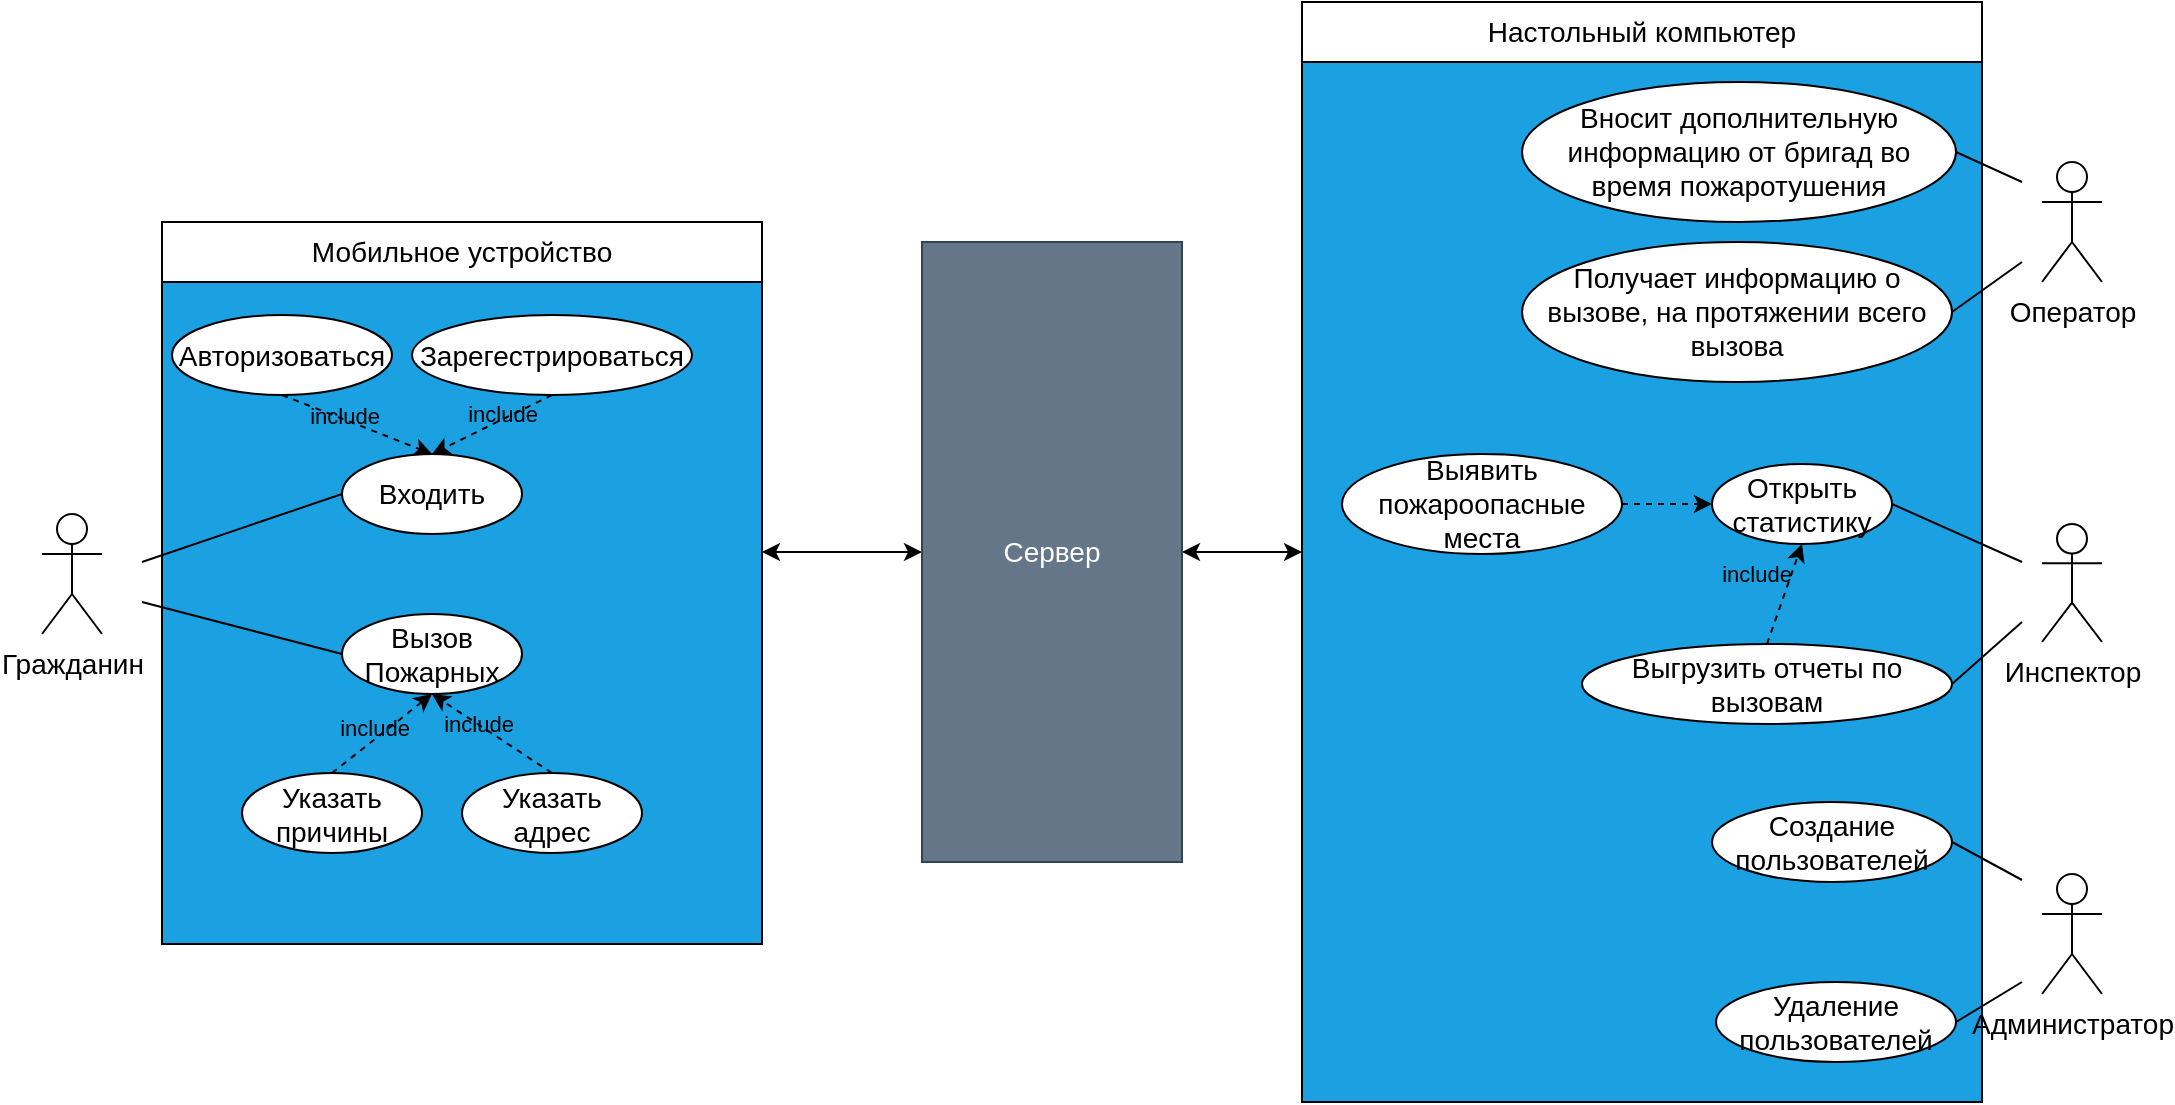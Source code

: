 <mxfile version="17.2.1" type="device"><diagram id="o94YHucLOawZnVTJx4kV" name="Страница 1"><mxGraphModel dx="1034" dy="1822" grid="1" gridSize="10" guides="1" tooltips="1" connect="1" arrows="1" fold="1" page="1" pageScale="1" pageWidth="827" pageHeight="1169" math="0" shadow="0"><root><mxCell id="0"/><mxCell id="1" parent="0"/><mxCell id="F9sBcK5pSNc9NQep7Z6I-8" style="edgeStyle=orthogonalEdgeStyle;rounded=0;orthogonalLoop=1;jettySize=auto;html=1;entryX=0;entryY=0.5;entryDx=0;entryDy=0;startArrow=classic;startFill=1;fontSize=14;" parent="1" source="F9sBcK5pSNc9NQep7Z6I-5" target="F9sBcK5pSNc9NQep7Z6I-4" edge="1"><mxGeometry relative="1" as="geometry"><Array as="points"><mxPoint x="410" y="-805"/><mxPoint x="410" y="-805"/></Array></mxGeometry></mxCell><mxCell id="F9sBcK5pSNc9NQep7Z6I-5" value="" style="rounded=0;whiteSpace=wrap;html=1;fillColor=#1ba1e2;fontColor=#ffffff;strokeColor=#000000;fontSize=14;" parent="1" vertex="1"><mxGeometry x="90" y="-969" width="300" height="360" as="geometry"/></mxCell><mxCell id="F9sBcK5pSNc9NQep7Z6I-3" value="" style="rounded=0;whiteSpace=wrap;html=1;fillColor=#1ba1e2;fontColor=#ffffff;strokeColor=#000000;fontSize=14;" parent="1" vertex="1"><mxGeometry x="660" y="-1080" width="340" height="550" as="geometry"/></mxCell><mxCell id="mqY6fcJbKHWLycq7MiPL-1" value="Гражданин" style="shape=umlActor;verticalLabelPosition=bottom;verticalAlign=top;html=1;fontSize=14;" parent="1" vertex="1"><mxGeometry x="30" y="-824" width="30" height="60" as="geometry"/></mxCell><mxCell id="mqY6fcJbKHWLycq7MiPL-3" value="Входить" style="ellipse;whiteSpace=wrap;html=1;fontSize=14;" parent="1" vertex="1"><mxGeometry x="180" y="-854" width="90" height="40" as="geometry"/></mxCell><mxCell id="mqY6fcJbKHWLycq7MiPL-5" value="Вызов Пожарных" style="ellipse;whiteSpace=wrap;html=1;fontSize=14;" parent="1" vertex="1"><mxGeometry x="180" y="-774" width="90" height="40" as="geometry"/></mxCell><mxCell id="mqY6fcJbKHWLycq7MiPL-8" value="" style="endArrow=none;html=1;rounded=0;entryX=0;entryY=0.5;entryDx=0;entryDy=0;fontSize=14;" parent="1" target="mqY6fcJbKHWLycq7MiPL-3" edge="1"><mxGeometry width="50" height="50" relative="1" as="geometry"><mxPoint x="80" y="-800" as="sourcePoint"/><mxPoint x="400" y="-873.5" as="targetPoint"/></mxGeometry></mxCell><mxCell id="mqY6fcJbKHWLycq7MiPL-9" value="" style="endArrow=none;html=1;rounded=0;entryX=0;entryY=0.5;entryDx=0;entryDy=0;fontSize=14;" parent="1" target="mqY6fcJbKHWLycq7MiPL-5" edge="1"><mxGeometry width="50" height="50" relative="1" as="geometry"><mxPoint x="80" y="-780" as="sourcePoint"/><mxPoint x="100" y="-838" as="targetPoint"/></mxGeometry></mxCell><mxCell id="mqY6fcJbKHWLycq7MiPL-12" value="Авторизоваться" style="ellipse;whiteSpace=wrap;html=1;fontSize=14;" parent="1" vertex="1"><mxGeometry x="95" y="-923.5" width="110" height="40" as="geometry"/></mxCell><mxCell id="mqY6fcJbKHWLycq7MiPL-13" value="Зарегестрироваться" style="ellipse;whiteSpace=wrap;html=1;fontSize=14;" parent="1" vertex="1"><mxGeometry x="215" y="-923.5" width="140" height="40" as="geometry"/></mxCell><mxCell id="mqY6fcJbKHWLycq7MiPL-15" value="" style="endArrow=classic;html=1;rounded=0;exitX=0.5;exitY=1;exitDx=0;exitDy=0;entryX=0.5;entryY=0;entryDx=0;entryDy=0;dashed=1;endFill=1;fontSize=14;" parent="1" source="mqY6fcJbKHWLycq7MiPL-12" target="mqY6fcJbKHWLycq7MiPL-3" edge="1"><mxGeometry width="50" height="50" relative="1" as="geometry"><mxPoint x="475" y="-823.5" as="sourcePoint"/><mxPoint x="455" y="-833.5" as="targetPoint"/></mxGeometry></mxCell><mxCell id="G5s0HXTjqZBqD9w-4RqX-3" value="include" style="edgeLabel;html=1;align=center;verticalAlign=middle;resizable=0;points=[];fontSize=11;labelBackgroundColor=none;" parent="mqY6fcJbKHWLycq7MiPL-15" vertex="1" connectable="0"><mxGeometry x="-0.382" relative="1" as="geometry"><mxPoint x="7" y="1" as="offset"/></mxGeometry></mxCell><mxCell id="mqY6fcJbKHWLycq7MiPL-17" value="include" style="endArrow=classic;html=1;rounded=0;dashed=1;entryX=0.5;entryY=0;entryDx=0;entryDy=0;exitX=0.5;exitY=1;exitDx=0;exitDy=0;endFill=1;fontSize=11;labelBackgroundColor=none;" parent="1" source="mqY6fcJbKHWLycq7MiPL-13" target="mqY6fcJbKHWLycq7MiPL-3" edge="1"><mxGeometry x="-0.21" y="-3" width="50" height="50" relative="1" as="geometry"><mxPoint x="545" y="-493.5" as="sourcePoint"/><mxPoint x="595" y="-543.5" as="targetPoint"/><mxPoint as="offset"/></mxGeometry></mxCell><mxCell id="mqY6fcJbKHWLycq7MiPL-18" value="Указать адрес" style="ellipse;whiteSpace=wrap;html=1;fontSize=14;" parent="1" vertex="1"><mxGeometry x="240" y="-694.5" width="90" height="40" as="geometry"/></mxCell><mxCell id="mqY6fcJbKHWLycq7MiPL-19" value="Указать причины" style="ellipse;whiteSpace=wrap;html=1;fontSize=14;" parent="1" vertex="1"><mxGeometry x="130" y="-694.5" width="90" height="40" as="geometry"/></mxCell><mxCell id="mqY6fcJbKHWLycq7MiPL-22" value="" style="endArrow=classic;html=1;rounded=0;dashed=1;exitX=0.5;exitY=0;exitDx=0;exitDy=0;entryX=0.5;entryY=1;entryDx=0;entryDy=0;fontSize=14;" parent="1" source="mqY6fcJbKHWLycq7MiPL-18" target="mqY6fcJbKHWLycq7MiPL-5" edge="1"><mxGeometry width="50" height="50" relative="1" as="geometry"><mxPoint x="310" y="-564" as="sourcePoint"/><mxPoint x="385" y="-590.5" as="targetPoint"/></mxGeometry></mxCell><mxCell id="G5s0HXTjqZBqD9w-4RqX-1" value="include" style="edgeLabel;html=1;align=center;verticalAlign=middle;resizable=0;points=[];fontSize=11;labelBackgroundColor=none;" parent="mqY6fcJbKHWLycq7MiPL-22" vertex="1" connectable="0"><mxGeometry x="-0.456" y="1" relative="1" as="geometry"><mxPoint x="-20" y="-15" as="offset"/></mxGeometry></mxCell><mxCell id="mqY6fcJbKHWLycq7MiPL-23" value="&lt;span style=&quot;color: rgb(0, 0, 0); font-family: helvetica; font-size: 11px; font-style: normal; font-weight: 400; letter-spacing: normal; text-align: center; text-indent: 0px; text-transform: none; word-spacing: 0px; display: inline; float: none;&quot;&gt;include&lt;/span&gt;" style="endArrow=classic;html=1;rounded=0;dashed=1;exitX=0.5;exitY=0;exitDx=0;exitDy=0;entryX=0.5;entryY=1;entryDx=0;entryDy=0;fontSize=11;labelBackgroundColor=none;" parent="1" source="mqY6fcJbKHWLycq7MiPL-19" target="mqY6fcJbKHWLycq7MiPL-5" edge="1"><mxGeometry x="-0.043" y="4" width="50" height="50" relative="1" as="geometry"><mxPoint x="293.18" y="-474" as="sourcePoint"/><mxPoint x="250" y="-590.5" as="targetPoint"/><mxPoint as="offset"/></mxGeometry></mxCell><mxCell id="mqY6fcJbKHWLycq7MiPL-29" value="Администратор&lt;br style=&quot;font-size: 14px;&quot;&gt;" style="shape=umlActor;verticalLabelPosition=bottom;verticalAlign=top;html=1;fontSize=14;" parent="1" vertex="1"><mxGeometry x="1030" y="-644" width="30" height="60" as="geometry"/></mxCell><mxCell id="mqY6fcJbKHWLycq7MiPL-30" value="Создание пользователей" style="ellipse;whiteSpace=wrap;html=1;fontSize=14;" parent="1" vertex="1"><mxGeometry x="865" y="-680" width="120" height="40" as="geometry"/></mxCell><mxCell id="mqY6fcJbKHWLycq7MiPL-31" value="Удаление пользователей" style="ellipse;whiteSpace=wrap;html=1;fontSize=14;" parent="1" vertex="1"><mxGeometry x="867" y="-590" width="120" height="40" as="geometry"/></mxCell><mxCell id="mqY6fcJbKHWLycq7MiPL-32" value="" style="endArrow=none;html=1;rounded=0;entryX=1;entryY=0.5;entryDx=0;entryDy=0;fontSize=14;" parent="1" target="mqY6fcJbKHWLycq7MiPL-30" edge="1"><mxGeometry width="50" height="50" relative="1" as="geometry"><mxPoint x="1020" y="-641" as="sourcePoint"/><mxPoint x="1330" y="-721" as="targetPoint"/></mxGeometry></mxCell><mxCell id="mqY6fcJbKHWLycq7MiPL-33" value="" style="endArrow=none;html=1;rounded=0;entryX=1;entryY=0.5;entryDx=0;entryDy=0;fontSize=14;" parent="1" target="mqY6fcJbKHWLycq7MiPL-31" edge="1"><mxGeometry width="50" height="50" relative="1" as="geometry"><mxPoint x="1020" y="-590" as="sourcePoint"/><mxPoint x="1160" y="-651" as="targetPoint"/></mxGeometry></mxCell><mxCell id="mqY6fcJbKHWLycq7MiPL-34" value="Инспектор" style="shape=umlActor;verticalLabelPosition=bottom;verticalAlign=top;html=1;outlineConnect=0;fontSize=14;" parent="1" vertex="1"><mxGeometry x="1030" y="-819" width="30" height="59" as="geometry"/></mxCell><mxCell id="mqY6fcJbKHWLycq7MiPL-36" value="Выгрузить отчеты&amp;nbsp;по вызовам" style="ellipse;whiteSpace=wrap;html=1;fontSize=14;" parent="1" vertex="1"><mxGeometry x="800" y="-759" width="185" height="40" as="geometry"/></mxCell><mxCell id="mqY6fcJbKHWLycq7MiPL-37" value="Открыть статистику" style="ellipse;whiteSpace=wrap;html=1;fontSize=14;" parent="1" vertex="1"><mxGeometry x="865" y="-849" width="90" height="40" as="geometry"/></mxCell><mxCell id="mqY6fcJbKHWLycq7MiPL-39" value="" style="endArrow=none;html=1;rounded=0;entryX=1;entryY=0.5;entryDx=0;entryDy=0;fontSize=14;" parent="1" target="mqY6fcJbKHWLycq7MiPL-36" edge="1"><mxGeometry width="50" height="50" relative="1" as="geometry"><mxPoint x="1020" y="-770" as="sourcePoint"/><mxPoint x="1227" y="-929.75" as="targetPoint"/></mxGeometry></mxCell><mxCell id="mqY6fcJbKHWLycq7MiPL-40" value="" style="endArrow=none;html=1;rounded=0;entryX=1;entryY=0.5;entryDx=0;entryDy=0;fontSize=14;" parent="1" target="mqY6fcJbKHWLycq7MiPL-37" edge="1"><mxGeometry width="50" height="50" relative="1" as="geometry"><mxPoint x="1020" y="-800" as="sourcePoint"/><mxPoint x="1127" y="-709.75" as="targetPoint"/></mxGeometry></mxCell><mxCell id="mqY6fcJbKHWLycq7MiPL-43" value="" style="endArrow=classic;html=1;rounded=0;dashed=1;entryX=0.5;entryY=1;entryDx=0;entryDy=0;exitX=0.5;exitY=0;exitDx=0;exitDy=0;fontSize=14;" parent="1" source="mqY6fcJbKHWLycq7MiPL-36" target="mqY6fcJbKHWLycq7MiPL-37" edge="1"><mxGeometry width="50" height="50" relative="1" as="geometry"><mxPoint x="920" y="-760" as="sourcePoint"/><mxPoint x="1247" y="-759.75" as="targetPoint"/></mxGeometry></mxCell><mxCell id="G5s0HXTjqZBqD9w-4RqX-2" value="include" style="edgeLabel;html=1;align=center;verticalAlign=middle;resizable=0;points=[];fontSize=11;labelBackgroundColor=none;" parent="mqY6fcJbKHWLycq7MiPL-43" vertex="1" connectable="0"><mxGeometry x="0.408" y="-1" relative="1" as="geometry"><mxPoint x="-19" as="offset"/></mxGeometry></mxCell><mxCell id="mqY6fcJbKHWLycq7MiPL-44" value="Выявить пожароопасные места" style="ellipse;whiteSpace=wrap;html=1;fontSize=14;" parent="1" vertex="1"><mxGeometry x="680" y="-854" width="140" height="50" as="geometry"/></mxCell><mxCell id="mqY6fcJbKHWLycq7MiPL-45" value="" style="endArrow=classic;html=1;rounded=0;exitX=1;exitY=0.5;exitDx=0;exitDy=0;dashed=1;entryX=0;entryY=0.5;entryDx=0;entryDy=0;fontSize=14;" parent="1" source="mqY6fcJbKHWLycq7MiPL-44" target="mqY6fcJbKHWLycq7MiPL-37" edge="1"><mxGeometry width="50" height="50" relative="1" as="geometry"><mxPoint x="1222" y="-799.75" as="sourcePoint"/><mxPoint x="1192" y="-719.75" as="targetPoint"/></mxGeometry></mxCell><mxCell id="4L4Ld8tULx02CblQZgZL-1" value="Оператор" style="shape=umlActor;verticalLabelPosition=bottom;verticalAlign=top;html=1;outlineConnect=0;fontSize=14;" parent="1" vertex="1"><mxGeometry x="1030" y="-1000" width="30" height="60" as="geometry"/></mxCell><mxCell id="4L4Ld8tULx02CblQZgZL-2" value="Получает информацию о вызове, на протяжении всего вызова" style="ellipse;whiteSpace=wrap;html=1;fontSize=14;" parent="1" vertex="1"><mxGeometry x="770" y="-960" width="215" height="70" as="geometry"/></mxCell><mxCell id="4L4Ld8tULx02CblQZgZL-3" value="Вносит дополнительную информацию от бригад во время пожаротушения" style="ellipse;whiteSpace=wrap;html=1;fontSize=14;" parent="1" vertex="1"><mxGeometry x="770" y="-1040" width="217" height="70" as="geometry"/></mxCell><mxCell id="4L4Ld8tULx02CblQZgZL-4" value="" style="endArrow=none;html=1;rounded=0;entryX=1;entryY=0.5;entryDx=0;entryDy=0;fontSize=14;" parent="1" target="4L4Ld8tULx02CblQZgZL-2" edge="1"><mxGeometry width="50" height="50" relative="1" as="geometry"><mxPoint x="1020" y="-950" as="sourcePoint"/><mxPoint x="970" y="-910" as="targetPoint"/></mxGeometry></mxCell><mxCell id="4L4Ld8tULx02CblQZgZL-5" value="" style="endArrow=none;html=1;rounded=0;entryX=1;entryY=0.5;entryDx=0;entryDy=0;fontSize=14;" parent="1" target="4L4Ld8tULx02CblQZgZL-3" edge="1"><mxGeometry width="50" height="50" relative="1" as="geometry"><mxPoint x="1020" y="-990" as="sourcePoint"/><mxPoint x="1077.5" y="-951" as="targetPoint"/></mxGeometry></mxCell><mxCell id="F9sBcK5pSNc9NQep7Z6I-9" style="edgeStyle=orthogonalEdgeStyle;rounded=0;orthogonalLoop=1;jettySize=auto;html=1;entryX=0;entryY=0.5;entryDx=0;entryDy=0;startArrow=classic;startFill=1;fontSize=14;" parent="1" source="F9sBcK5pSNc9NQep7Z6I-4" target="F9sBcK5pSNc9NQep7Z6I-3" edge="1"><mxGeometry relative="1" as="geometry"/></mxCell><mxCell id="F9sBcK5pSNc9NQep7Z6I-4" value="Сервер" style="rounded=0;whiteSpace=wrap;html=1;fillColor=#647687;fontColor=#ffffff;strokeColor=#314354;fontSize=14;" parent="1" vertex="1"><mxGeometry x="470" y="-960" width="130" height="310" as="geometry"/></mxCell><mxCell id="F9sBcK5pSNc9NQep7Z6I-6" value="Мобильное устройство" style="text;html=1;align=center;verticalAlign=middle;whiteSpace=wrap;rounded=0;fillColor=default;strokeColor=default;fontSize=14;" parent="1" vertex="1"><mxGeometry x="90" y="-970" width="300" height="30" as="geometry"/></mxCell><mxCell id="F9sBcK5pSNc9NQep7Z6I-7" value="Настольный компьютер" style="text;html=1;align=center;verticalAlign=middle;whiteSpace=wrap;rounded=0;fillColor=default;strokeColor=default;fontSize=14;" parent="1" vertex="1"><mxGeometry x="660" y="-1080" width="340" height="30" as="geometry"/></mxCell></root></mxGraphModel></diagram></mxfile>